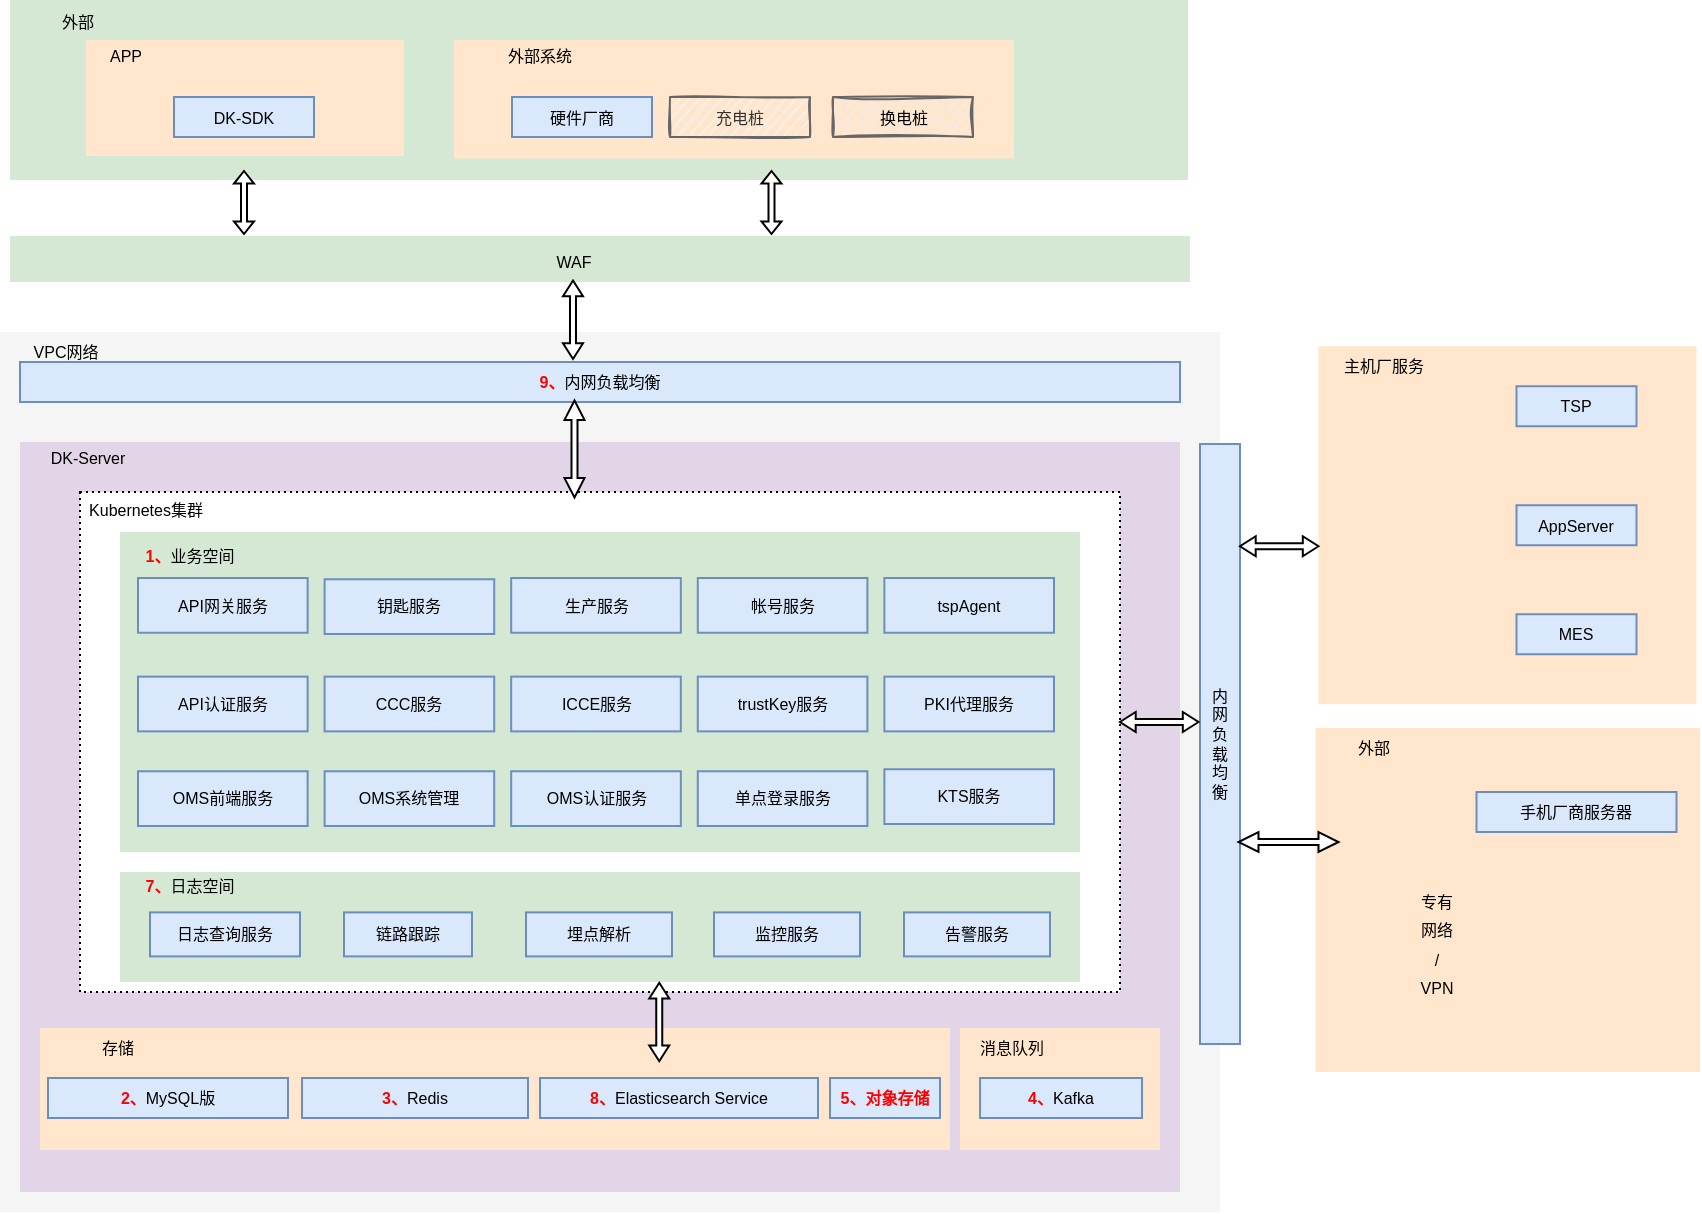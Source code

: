 <mxfile version="24.7.12">
  <diagram id="kQm1WyOccjyHnlNSDJr9" name="第 1 页">
    <mxGraphModel dx="1424" dy="823" grid="1" gridSize="10" guides="1" tooltips="1" connect="1" arrows="1" fold="1" page="1" pageScale="1" pageWidth="827" pageHeight="1169" math="0" shadow="0">
      <root>
        <mxCell id="0" />
        <mxCell id="1" parent="0" />
        <mxCell id="yK7P3pugAWHu_ZcFfTPJ-107" value="" style="rounded=0;whiteSpace=wrap;html=1;fillColor=#ffe6cc;strokeColor=none;fontSize=8;" parent="1" vertex="1">
          <mxGeometry x="847.75" y="568" width="192.25" height="172" as="geometry" />
        </mxCell>
        <mxCell id="yK7P3pugAWHu_ZcFfTPJ-108" value="" style="rounded=0;whiteSpace=wrap;html=1;fillColor=#d5e8d4;strokeColor=none;fontSize=8;" parent="1" vertex="1">
          <mxGeometry x="195" y="204" width="589" height="90" as="geometry" />
        </mxCell>
        <mxCell id="yK7P3pugAWHu_ZcFfTPJ-109" value="" style="rounded=0;whiteSpace=wrap;html=1;fillColor=#f5f5f5;strokeColor=none;fontSize=8;fontColor=#333333;" parent="1" vertex="1">
          <mxGeometry x="190" y="370" width="610" height="440" as="geometry" />
        </mxCell>
        <mxCell id="yK7P3pugAWHu_ZcFfTPJ-110" value="" style="rounded=0;whiteSpace=wrap;html=1;dashed=1;dashPattern=1 2;fontSize=8;fillColor=#e1d5e7;strokeColor=none;" parent="1" vertex="1">
          <mxGeometry x="200" y="425" width="580" height="375" as="geometry" />
        </mxCell>
        <mxCell id="yK7P3pugAWHu_ZcFfTPJ-111" value="" style="rounded=0;whiteSpace=wrap;html=1;dashed=1;dashPattern=1 2;fontSize=8;" parent="1" vertex="1">
          <mxGeometry x="230" y="450" width="520" height="250" as="geometry" />
        </mxCell>
        <mxCell id="yK7P3pugAWHu_ZcFfTPJ-112" value="" style="rounded=0;whiteSpace=wrap;html=1;fillColor=#d5e8d4;strokeColor=none;fontSize=8;" parent="1" vertex="1">
          <mxGeometry x="195" y="322" width="590" height="23" as="geometry" />
        </mxCell>
        <mxCell id="yK7P3pugAWHu_ZcFfTPJ-113" value="" style="rounded=0;whiteSpace=wrap;html=1;fillColor=#ffe6cc;strokeColor=none;fontSize=8;" parent="1" vertex="1">
          <mxGeometry x="210" y="718" width="455" height="61" as="geometry" />
        </mxCell>
        <mxCell id="yK7P3pugAWHu_ZcFfTPJ-115" value="&lt;font style=&quot;font-size: 8px;&quot;&gt;Kubernetes集群&lt;/font&gt;" style="rounded=0;whiteSpace=wrap;html=1;fillColor=none;strokeColor=none;fontSize=8;" parent="1" vertex="1">
          <mxGeometry x="230" y="449" width="66" height="20" as="geometry" />
        </mxCell>
        <mxCell id="yK7P3pugAWHu_ZcFfTPJ-116" value="" style="rounded=0;whiteSpace=wrap;html=1;fillColor=#d5e8d4;strokeColor=none;fontSize=8;" parent="1" vertex="1">
          <mxGeometry x="250" y="470" width="480" height="160" as="geometry" />
        </mxCell>
        <mxCell id="yK7P3pugAWHu_ZcFfTPJ-117" value="&lt;b&gt;&lt;font color=&quot;#ff0000&quot;&gt;1、&lt;/font&gt;&lt;/b&gt;业务空间" style="rounded=0;whiteSpace=wrap;html=1;fillColor=none;strokeColor=none;fontSize=8;" parent="1" vertex="1">
          <mxGeometry x="250" y="472" width="70" height="20" as="geometry" />
        </mxCell>
        <mxCell id="yK7P3pugAWHu_ZcFfTPJ-119" value="&lt;b&gt;&lt;font color=&quot;#ff0000&quot;&gt;9、&lt;/font&gt;&lt;/b&gt;内网负载均衡" style="rounded=0;whiteSpace=wrap;html=1;fillColor=#dae8fc;strokeColor=#6c8ebf;fontSize=8;" parent="1" vertex="1">
          <mxGeometry x="200" y="385" width="580" height="20" as="geometry" />
        </mxCell>
        <mxCell id="yK7P3pugAWHu_ZcFfTPJ-120" value="外部" style="rounded=0;whiteSpace=wrap;html=1;strokeColor=none;fillColor=none;fontSize=8;" parent="1" vertex="1">
          <mxGeometry x="847.75" y="568" width="58" height="20" as="geometry" />
        </mxCell>
        <mxCell id="yK7P3pugAWHu_ZcFfTPJ-122" value="" style="endArrow=none;html=1;rounded=0;fontSize=8;entryX=0;entryY=0.5;entryDx=0;entryDy=0;startArrow=none;" parent="1" edge="1">
          <mxGeometry width="50" height="50" relative="1" as="geometry">
            <mxPoint x="834.75" y="606.12" as="sourcePoint" />
            <mxPoint x="834.75" y="606.12" as="targetPoint" />
          </mxGeometry>
        </mxCell>
        <mxCell id="yK7P3pugAWHu_ZcFfTPJ-131" value="存储" style="rounded=0;whiteSpace=wrap;html=1;strokeColor=none;fillColor=none;fontSize=8;" parent="1" vertex="1">
          <mxGeometry x="216" y="718" width="66" height="20" as="geometry" />
        </mxCell>
        <mxCell id="yK7P3pugAWHu_ZcFfTPJ-132" value="&lt;b&gt;&lt;font color=&quot;#ff0000&quot;&gt;8、&lt;/font&gt;&lt;/b&gt;Elasticsearch Service" style="rounded=0;whiteSpace=wrap;html=1;fillColor=#dae8fc;strokeColor=#6c8ebf;fontSize=8;" parent="1" vertex="1">
          <mxGeometry x="460" y="743" width="139" height="20" as="geometry" />
        </mxCell>
        <mxCell id="yK7P3pugAWHu_ZcFfTPJ-133" value="&lt;b&gt;&lt;font color=&quot;#ff0000&quot;&gt;2、&lt;/font&gt;&lt;/b&gt;MySQL版" style="rounded=0;whiteSpace=wrap;html=1;fillColor=#dae8fc;strokeColor=#6c8ebf;fontSize=8;" parent="1" vertex="1">
          <mxGeometry x="214" y="743" width="120" height="20" as="geometry" />
        </mxCell>
        <mxCell id="yK7P3pugAWHu_ZcFfTPJ-134" value="&lt;b&gt;&lt;font color=&quot;#ff0000&quot;&gt;3、&lt;/font&gt;&lt;/b&gt;Redis" style="rounded=0;whiteSpace=wrap;html=1;fillColor=#dae8fc;strokeColor=#6c8ebf;fontSize=8;" parent="1" vertex="1">
          <mxGeometry x="341" y="743" width="113" height="20" as="geometry" />
        </mxCell>
        <mxCell id="yK7P3pugAWHu_ZcFfTPJ-135" value="" style="group" parent="1" vertex="1" connectable="0">
          <mxGeometry x="259" y="498" width="487" height="177" as="geometry" />
        </mxCell>
        <mxCell id="yK7P3pugAWHu_ZcFfTPJ-136" value="API网关服务" style="rounded=0;whiteSpace=wrap;html=1;fillColor=#dae8fc;strokeColor=#6c8ebf;fontSize=8;verticalAlign=middle;flipH=1;" parent="yK7P3pugAWHu_ZcFfTPJ-135" vertex="1">
          <mxGeometry y="-5" width="84.815" height="27.368" as="geometry" />
        </mxCell>
        <mxCell id="yK7P3pugAWHu_ZcFfTPJ-137" value="API认证服务" style="rounded=0;whiteSpace=wrap;html=1;fillColor=#dae8fc;strokeColor=#6c8ebf;fontSize=8;verticalAlign=middle;flipH=1;" parent="yK7P3pugAWHu_ZcFfTPJ-135" vertex="1">
          <mxGeometry y="44.316" width="84.815" height="27.368" as="geometry" />
        </mxCell>
        <mxCell id="yK7P3pugAWHu_ZcFfTPJ-138" value="生产服务" style="rounded=0;whiteSpace=wrap;html=1;fillColor=#dae8fc;strokeColor=#6c8ebf;fontSize=8;verticalAlign=middle;" parent="yK7P3pugAWHu_ZcFfTPJ-135" vertex="1">
          <mxGeometry x="186.593" y="-5" width="84.815" height="27.368" as="geometry" />
        </mxCell>
        <mxCell id="yK7P3pugAWHu_ZcFfTPJ-139" value="帐号服务" style="rounded=0;whiteSpace=wrap;html=1;fillColor=#dae8fc;strokeColor=#6c8ebf;fontSize=8;verticalAlign=middle;" parent="yK7P3pugAWHu_ZcFfTPJ-135" vertex="1">
          <mxGeometry x="279.889" y="-5" width="84.815" height="27.368" as="geometry" />
        </mxCell>
        <mxCell id="yK7P3pugAWHu_ZcFfTPJ-140" value="tspAgent" style="rounded=0;whiteSpace=wrap;html=1;fillColor=#dae8fc;strokeColor=#6c8ebf;fontSize=8;verticalAlign=middle;" parent="yK7P3pugAWHu_ZcFfTPJ-135" vertex="1">
          <mxGeometry x="373.185" y="-5" width="84.815" height="27.368" as="geometry" />
        </mxCell>
        <mxCell id="yK7P3pugAWHu_ZcFfTPJ-141" value="OMS认证服务" style="rounded=0;whiteSpace=wrap;html=1;fillColor=#dae8fc;strokeColor=#6c8ebf;fontSize=8;verticalAlign=middle;" parent="yK7P3pugAWHu_ZcFfTPJ-135" vertex="1">
          <mxGeometry x="186.593" y="91.632" width="84.815" height="27.368" as="geometry" />
        </mxCell>
        <mxCell id="yK7P3pugAWHu_ZcFfTPJ-142" value="CCC服务" style="rounded=0;whiteSpace=wrap;html=1;fillColor=#dae8fc;strokeColor=#6c8ebf;fontSize=8;verticalAlign=middle;flipH=1;" parent="yK7P3pugAWHu_ZcFfTPJ-135" vertex="1">
          <mxGeometry x="93.296" y="44.316" width="84.815" height="27.368" as="geometry" />
        </mxCell>
        <mxCell id="yK7P3pugAWHu_ZcFfTPJ-143" value="ICCE服务" style="rounded=0;whiteSpace=wrap;html=1;fillColor=#dae8fc;strokeColor=#6c8ebf;fontSize=8;verticalAlign=middle;flipH=1;" parent="yK7P3pugAWHu_ZcFfTPJ-135" vertex="1">
          <mxGeometry x="186.593" y="44.316" width="84.815" height="27.368" as="geometry" />
        </mxCell>
        <mxCell id="yK7P3pugAWHu_ZcFfTPJ-144" value="钥匙服务" style="rounded=0;whiteSpace=wrap;html=1;fillColor=#dae8fc;strokeColor=#6c8ebf;fontSize=8;verticalAlign=middle;flipH=1;" parent="yK7P3pugAWHu_ZcFfTPJ-135" vertex="1">
          <mxGeometry x="93.295" y="-4.368" width="84.815" height="27.368" as="geometry" />
        </mxCell>
        <mxCell id="yK7P3pugAWHu_ZcFfTPJ-145" value="OMS前端服务" style="rounded=0;whiteSpace=wrap;html=1;fillColor=#dae8fc;strokeColor=#6c8ebf;fontSize=8;verticalAlign=middle;" parent="yK7P3pugAWHu_ZcFfTPJ-135" vertex="1">
          <mxGeometry y="91.632" width="84.815" height="27.368" as="geometry" />
        </mxCell>
        <mxCell id="yK7P3pugAWHu_ZcFfTPJ-146" value="单点登录服务" style="rounded=0;whiteSpace=wrap;html=1;fillColor=#dae8fc;strokeColor=#6c8ebf;fontSize=8;verticalAlign=middle;" parent="yK7P3pugAWHu_ZcFfTPJ-135" vertex="1">
          <mxGeometry x="279.889" y="91.632" width="84.815" height="27.368" as="geometry" />
        </mxCell>
        <mxCell id="yK7P3pugAWHu_ZcFfTPJ-147" value="OMS系统管理" style="rounded=0;whiteSpace=wrap;html=1;fillColor=#dae8fc;strokeColor=#6c8ebf;fontSize=8;verticalAlign=middle;" parent="yK7P3pugAWHu_ZcFfTPJ-135" vertex="1">
          <mxGeometry x="93.296" y="91.632" width="84.815" height="27.368" as="geometry" />
        </mxCell>
        <mxCell id="yK7P3pugAWHu_ZcFfTPJ-148" value="PKI代理服务" style="rounded=0;whiteSpace=wrap;html=1;fillColor=#dae8fc;strokeColor=#6c8ebf;fontSize=8;verticalAlign=middle;" parent="yK7P3pugAWHu_ZcFfTPJ-135" vertex="1">
          <mxGeometry x="373.185" y="44.316" width="84.815" height="27.368" as="geometry" />
        </mxCell>
        <mxCell id="yK7P3pugAWHu_ZcFfTPJ-149" value="trustKey服务" style="rounded=0;whiteSpace=wrap;html=1;fillColor=#dae8fc;strokeColor=#6c8ebf;fontSize=8;verticalAlign=middle;flipH=1;" parent="yK7P3pugAWHu_ZcFfTPJ-135" vertex="1">
          <mxGeometry x="279.889" y="44.316" width="84.815" height="27.368" as="geometry" />
        </mxCell>
        <mxCell id="yK7P3pugAWHu_ZcFfTPJ-165" value="KTS服务" style="rounded=0;whiteSpace=wrap;html=1;fillColor=#dae8fc;strokeColor=#6c8ebf;fontSize=8;verticalAlign=middle;" parent="yK7P3pugAWHu_ZcFfTPJ-135" vertex="1">
          <mxGeometry x="373.186" y="90.63" width="84.815" height="27.368" as="geometry" />
        </mxCell>
        <mxCell id="yK7P3pugAWHu_ZcFfTPJ-166" value="&lt;font style=&quot;font-size: 8px;&quot;&gt;VPC网络&lt;/font&gt;" style="rounded=0;whiteSpace=wrap;html=1;fillColor=none;strokeColor=none;fontSize=8;" parent="1" vertex="1">
          <mxGeometry x="190" y="370" width="66" height="20" as="geometry" />
        </mxCell>
        <mxCell id="yK7P3pugAWHu_ZcFfTPJ-167" value="&lt;font style=&quot;font-size: 8px;&quot;&gt;WAF&lt;/font&gt;" style="rounded=0;whiteSpace=wrap;html=1;fillColor=none;strokeColor=none;fontSize=8;" parent="1" vertex="1">
          <mxGeometry x="443.5" y="325" width="66" height="20" as="geometry" />
        </mxCell>
        <mxCell id="yK7P3pugAWHu_ZcFfTPJ-168" value="" style="group" parent="1" vertex="1" connectable="0">
          <mxGeometry x="250" y="630" width="480" height="90" as="geometry" />
        </mxCell>
        <mxCell id="yK7P3pugAWHu_ZcFfTPJ-169" value="" style="rounded=0;whiteSpace=wrap;html=1;fillColor=#d5e8d4;strokeColor=none;fontSize=8;" parent="yK7P3pugAWHu_ZcFfTPJ-168" vertex="1">
          <mxGeometry y="10" width="480" height="55" as="geometry" />
        </mxCell>
        <mxCell id="yK7P3pugAWHu_ZcFfTPJ-170" value="日志查询服务" style="rounded=0;whiteSpace=wrap;html=1;fillColor=#dae8fc;strokeColor=#6c8ebf;fontSize=8;flipH=0;flipV=1;" parent="yK7P3pugAWHu_ZcFfTPJ-168" vertex="1">
          <mxGeometry x="15" y="30.2" width="75" height="22" as="geometry" />
        </mxCell>
        <mxCell id="yK7P3pugAWHu_ZcFfTPJ-171" value="&lt;b&gt;&lt;font color=&quot;#ff0000&quot;&gt;7、&lt;/font&gt;&lt;/b&gt;日志空间" style="rounded=0;whiteSpace=wrap;html=1;strokeColor=none;fillColor=none;fontSize=8;" parent="yK7P3pugAWHu_ZcFfTPJ-168" vertex="1">
          <mxGeometry y="6.2" width="70" height="22" as="geometry" />
        </mxCell>
        <mxCell id="yK7P3pugAWHu_ZcFfTPJ-172" value="链路跟踪" style="rounded=0;whiteSpace=wrap;html=1;fillColor=#dae8fc;strokeColor=#6c8ebf;fontSize=8;flipH=0;flipV=1;" parent="yK7P3pugAWHu_ZcFfTPJ-168" vertex="1">
          <mxGeometry x="112" y="30.2" width="64" height="22" as="geometry" />
        </mxCell>
        <mxCell id="yK7P3pugAWHu_ZcFfTPJ-173" value="告警服务" style="rounded=0;whiteSpace=wrap;html=1;fillColor=#dae8fc;strokeColor=#6c8ebf;fontSize=8;flipH=0;flipV=1;" parent="yK7P3pugAWHu_ZcFfTPJ-168" vertex="1">
          <mxGeometry x="392" y="30.2" width="73" height="22" as="geometry" />
        </mxCell>
        <mxCell id="yK7P3pugAWHu_ZcFfTPJ-174" value="埋点解析" style="rounded=0;whiteSpace=wrap;html=1;fillColor=#dae8fc;strokeColor=#6c8ebf;fontSize=8;flipH=0;flipV=1;" parent="yK7P3pugAWHu_ZcFfTPJ-168" vertex="1">
          <mxGeometry x="203" y="30.2" width="73" height="22" as="geometry" />
        </mxCell>
        <mxCell id="yK7P3pugAWHu_ZcFfTPJ-180" value="监控服务" style="rounded=0;whiteSpace=wrap;html=1;fillColor=#dae8fc;strokeColor=#6c8ebf;fontSize=8;flipH=0;flipV=1;" parent="yK7P3pugAWHu_ZcFfTPJ-168" vertex="1">
          <mxGeometry x="297" y="30.2" width="73" height="22" as="geometry" />
        </mxCell>
        <mxCell id="c5524-JZ_snfG1hgte_v-10" value="" style="shape=doubleArrow;whiteSpace=wrap;html=1;rotation=90;" vertex="1" parent="yK7P3pugAWHu_ZcFfTPJ-168">
          <mxGeometry x="250" y="80" width="39.25" height="10" as="geometry" />
        </mxCell>
        <mxCell id="yK7P3pugAWHu_ZcFfTPJ-181" value="&lt;b&gt;&lt;font color=&quot;#ff0000&quot;&gt;5、对象存储&lt;/font&gt;&lt;/b&gt;" style="rounded=0;whiteSpace=wrap;html=1;fillColor=#dae8fc;strokeColor=#6c8ebf;fontSize=8;" parent="1" vertex="1">
          <mxGeometry x="605" y="743" width="55" height="20" as="geometry" />
        </mxCell>
        <mxCell id="yK7P3pugAWHu_ZcFfTPJ-182" value="" style="rounded=0;whiteSpace=wrap;html=1;fillColor=#ffe6cc;strokeColor=none;fontSize=8;" parent="1" vertex="1">
          <mxGeometry x="670" y="718" width="100" height="61" as="geometry" />
        </mxCell>
        <mxCell id="yK7P3pugAWHu_ZcFfTPJ-183" value="&lt;b&gt;&lt;font color=&quot;#ff0000&quot;&gt;4、&lt;/font&gt;&lt;/b&gt;Kafka" style="rounded=0;whiteSpace=wrap;html=1;fillColor=#dae8fc;strokeColor=#6c8ebf;fontSize=8;" parent="1" vertex="1">
          <mxGeometry x="680.02" y="743" width="81" height="20" as="geometry" />
        </mxCell>
        <mxCell id="yK7P3pugAWHu_ZcFfTPJ-184" value="消息队列" style="rounded=0;whiteSpace=wrap;html=1;strokeColor=none;fillColor=none;fontSize=8;" parent="1" vertex="1">
          <mxGeometry x="663" y="718" width="66" height="20" as="geometry" />
        </mxCell>
        <mxCell id="yK7P3pugAWHu_ZcFfTPJ-189" value="内&lt;div&gt;网&lt;/div&gt;&lt;div&gt;负&lt;/div&gt;&lt;div&gt;载&lt;/div&gt;&lt;div&gt;均&lt;/div&gt;&lt;div&gt;衡&lt;/div&gt;" style="rounded=0;whiteSpace=wrap;html=1;fillColor=#dae8fc;strokeColor=#6c8ebf;fontSize=8;align=center;" parent="1" vertex="1">
          <mxGeometry x="790" y="426" width="20" height="300" as="geometry" />
        </mxCell>
        <mxCell id="yK7P3pugAWHu_ZcFfTPJ-191" value="外部" style="rounded=0;whiteSpace=wrap;html=1;fillColor=none;strokeColor=none;fontSize=8;" parent="1" vertex="1">
          <mxGeometry x="196" y="204.5" width="66" height="20" as="geometry" />
        </mxCell>
        <mxCell id="yK7P3pugAWHu_ZcFfTPJ-192" value="" style="rounded=0;whiteSpace=wrap;html=1;fillColor=#ffe6cc;strokeColor=none;fontSize=8;" parent="1" vertex="1">
          <mxGeometry x="233" y="224" width="159" height="58" as="geometry" />
        </mxCell>
        <mxCell id="yK7P3pugAWHu_ZcFfTPJ-193" value="DK-SDK" style="rounded=0;whiteSpace=wrap;html=1;fillColor=#dae8fc;strokeColor=#6c8ebf;fontSize=8;" parent="1" vertex="1">
          <mxGeometry x="277" y="252.5" width="70" height="20" as="geometry" />
        </mxCell>
        <mxCell id="yK7P3pugAWHu_ZcFfTPJ-194" value="" style="rounded=0;whiteSpace=wrap;html=1;fillColor=#ffe6cc;strokeColor=none;fontSize=8;" parent="1" vertex="1">
          <mxGeometry x="417" y="224" width="280" height="59.25" as="geometry" />
        </mxCell>
        <mxCell id="yK7P3pugAWHu_ZcFfTPJ-195" value="充电桩" style="rounded=0;whiteSpace=wrap;html=1;fillColor=#f5f5f5;strokeColor=#666666;fontSize=8;fontColor=#333333;shadow=0;sketch=1;" parent="1" vertex="1">
          <mxGeometry x="525" y="252.5" width="70" height="20" as="geometry" />
        </mxCell>
        <mxCell id="yK7P3pugAWHu_ZcFfTPJ-196" value="换电桩" style="rounded=0;whiteSpace=wrap;html=1;fillColor=#eeeeee;strokeColor=#666666;fontSize=8;sketch=1;" parent="1" vertex="1">
          <mxGeometry x="606.5" y="252.5" width="70" height="20" as="geometry" />
        </mxCell>
        <mxCell id="yK7P3pugAWHu_ZcFfTPJ-197" value="外部系统" style="rounded=0;whiteSpace=wrap;html=1;fillColor=none;strokeColor=none;fontSize=8;" parent="1" vertex="1">
          <mxGeometry x="427" y="221.5" width="66" height="20" as="geometry" />
        </mxCell>
        <mxCell id="yK7P3pugAWHu_ZcFfTPJ-198" value="APP" style="rounded=0;whiteSpace=wrap;html=1;fillColor=none;strokeColor=none;fontSize=8;" parent="1" vertex="1">
          <mxGeometry x="220" y="222" width="66" height="20" as="geometry" />
        </mxCell>
        <mxCell id="yK7P3pugAWHu_ZcFfTPJ-199" value="&lt;font style=&quot;font-size: 8px;&quot;&gt;DK-Server&lt;/font&gt;" style="rounded=0;whiteSpace=wrap;html=1;fillColor=none;strokeColor=none;fontSize=8;" parent="1" vertex="1">
          <mxGeometry x="201" y="423" width="66" height="20" as="geometry" />
        </mxCell>
        <mxCell id="yK7P3pugAWHu_ZcFfTPJ-200" value="" style="rounded=0;whiteSpace=wrap;html=1;fillColor=#ffe6cc;strokeColor=none;fontSize=8;" parent="1" vertex="1">
          <mxGeometry x="849.25" y="377.12" width="189" height="179" as="geometry" />
        </mxCell>
        <mxCell id="yK7P3pugAWHu_ZcFfTPJ-201" value="TSP" style="rounded=0;whiteSpace=wrap;html=1;fillColor=#dae8fc;strokeColor=#6c8ebf;fontSize=8;" parent="1" vertex="1">
          <mxGeometry x="948.25" y="397.12" width="60" height="20" as="geometry" />
        </mxCell>
        <mxCell id="yK7P3pugAWHu_ZcFfTPJ-202" value="AppServer" style="rounded=0;whiteSpace=wrap;html=1;fillColor=#dae8fc;strokeColor=#6c8ebf;fontSize=8;" parent="1" vertex="1">
          <mxGeometry x="948.25" y="456.62" width="60" height="20" as="geometry" />
        </mxCell>
        <mxCell id="yK7P3pugAWHu_ZcFfTPJ-204" value="硬件厂商" style="rounded=0;whiteSpace=wrap;html=1;fillColor=#dae8fc;strokeColor=#6c8ebf;fontSize=8;" parent="1" vertex="1">
          <mxGeometry x="446" y="252.5" width="70" height="20" as="geometry" />
        </mxCell>
        <mxCell id="yK7P3pugAWHu_ZcFfTPJ-205" value="MES" style="rounded=0;whiteSpace=wrap;html=1;fillColor=#dae8fc;strokeColor=#6c8ebf;fontSize=8;" parent="1" vertex="1">
          <mxGeometry x="948.25" y="511.12" width="60" height="20" as="geometry" />
        </mxCell>
        <mxCell id="yK7P3pugAWHu_ZcFfTPJ-212" value="手机厂商服务器" style="rounded=0;whiteSpace=wrap;html=1;fillColor=#dae8fc;strokeColor=#6c8ebf;fontSize=8;" parent="1" vertex="1">
          <mxGeometry x="928.25" y="600" width="100" height="20" as="geometry" />
        </mxCell>
        <mxCell id="c5524-JZ_snfG1hgte_v-5" value="" style="shape=doubleArrow;whiteSpace=wrap;html=1;rotation=90;" vertex="1" parent="1">
          <mxGeometry x="296.25" y="300.25" width="31.5" height="10" as="geometry" />
        </mxCell>
        <mxCell id="c5524-JZ_snfG1hgte_v-6" value="" style="shape=doubleArrow;whiteSpace=wrap;html=1;rotation=90;" vertex="1" parent="1">
          <mxGeometry x="456.87" y="358.88" width="39.25" height="10" as="geometry" />
        </mxCell>
        <mxCell id="c5524-JZ_snfG1hgte_v-7" value="" style="shape=doubleArrow;whiteSpace=wrap;html=1;rotation=90;" vertex="1" parent="1">
          <mxGeometry x="560" y="300.25" width="31.5" height="10" as="geometry" />
        </mxCell>
        <mxCell id="c5524-JZ_snfG1hgte_v-8" value="" style="shape=doubleArrow;whiteSpace=wrap;html=1;rotation=-180;" vertex="1" parent="1">
          <mxGeometry x="750" y="560" width="39.25" height="10" as="geometry" />
        </mxCell>
        <mxCell id="c5524-JZ_snfG1hgte_v-9" value="" style="shape=doubleArrow;whiteSpace=wrap;html=1;rotation=90;" vertex="1" parent="1">
          <mxGeometry x="453" y="423.5" width="48.5" height="10" as="geometry" />
        </mxCell>
        <mxCell id="c5524-JZ_snfG1hgte_v-13" value="" style="shape=doubleArrow;whiteSpace=wrap;html=1;rotation=-180;" vertex="1" parent="1">
          <mxGeometry x="810" y="472.12" width="39.25" height="10" as="geometry" />
        </mxCell>
        <mxCell id="c5524-JZ_snfG1hgte_v-14" value="主机厂服务" style="rounded=0;whiteSpace=wrap;html=1;fillColor=none;strokeColor=none;fontSize=8;" vertex="1" parent="1">
          <mxGeometry x="849.25" y="377.12" width="66" height="20" as="geometry" />
        </mxCell>
        <mxCell id="c5524-JZ_snfG1hgte_v-15" value="" style="shape=doubleArrow;whiteSpace=wrap;html=1;rotation=-180;container=0;movable=1;resizable=1;rotatable=1;deletable=1;editable=1;locked=0;connectable=1;" vertex="1" parent="1">
          <mxGeometry x="809.25" y="620" width="50" height="10" as="geometry" />
        </mxCell>
        <mxCell id="c5524-JZ_snfG1hgte_v-16" value="&lt;span style=&quot;font-size: 8px; text-wrap: wrap;&quot;&gt;专有网络 / VPN&lt;/span&gt;" style="text;html=1;align=center;verticalAlign=middle;resizable=0;points=[];autosize=1;strokeColor=none;fillColor=none;" vertex="1" parent="1">
          <mxGeometry x="868.25" y="660" width="80" height="30" as="geometry" />
        </mxCell>
      </root>
    </mxGraphModel>
  </diagram>
</mxfile>

